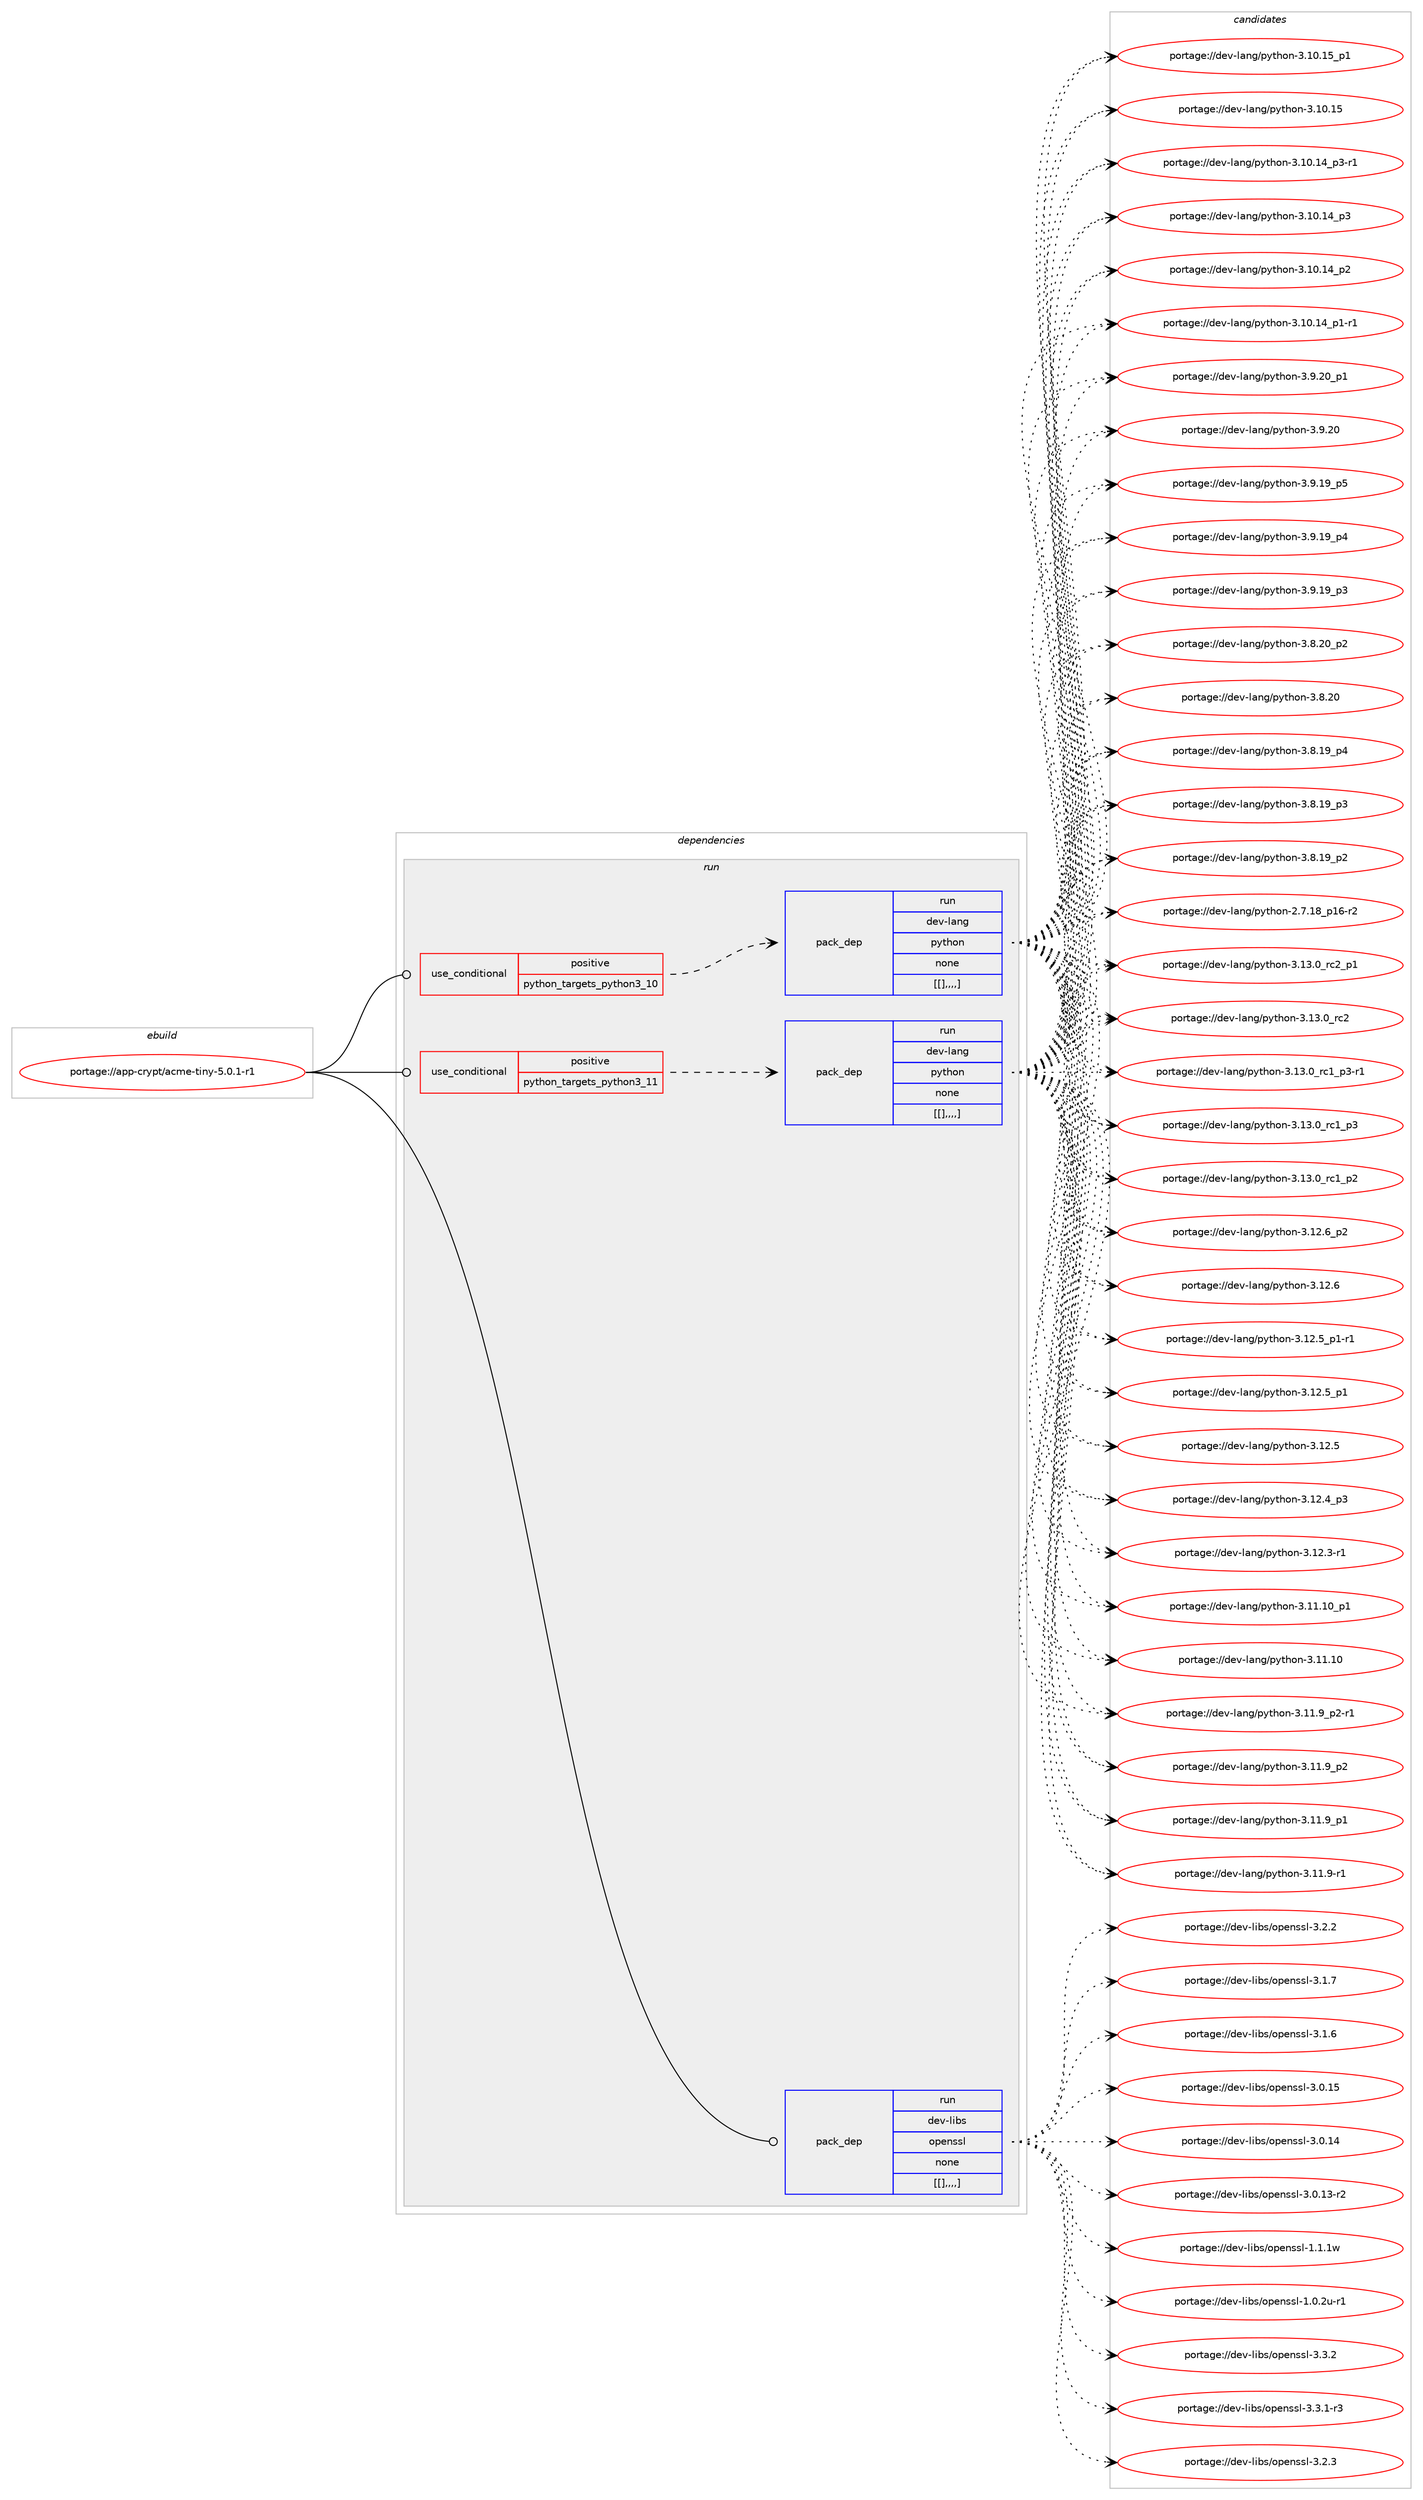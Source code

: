 digraph prolog {

# *************
# Graph options
# *************

newrank=true;
concentrate=true;
compound=true;
graph [rankdir=LR,fontname=Helvetica,fontsize=10,ranksep=1.5];#, ranksep=2.5, nodesep=0.2];
edge  [arrowhead=vee];
node  [fontname=Helvetica,fontsize=10];

# **********
# The ebuild
# **********

subgraph cluster_leftcol {
color=gray;
label=<<i>ebuild</i>>;
id [label="portage://app-crypt/acme-tiny-5.0.1-r1", color=red, width=4, href="../app-crypt/acme-tiny-5.0.1-r1.svg"];
}

# ****************
# The dependencies
# ****************

subgraph cluster_midcol {
color=gray;
label=<<i>dependencies</i>>;
subgraph cluster_compile {
fillcolor="#eeeeee";
style=filled;
label=<<i>compile</i>>;
}
subgraph cluster_compileandrun {
fillcolor="#eeeeee";
style=filled;
label=<<i>compile and run</i>>;
}
subgraph cluster_run {
fillcolor="#eeeeee";
style=filled;
label=<<i>run</i>>;
subgraph cond3499 {
dependency12759 [label=<<TABLE BORDER="0" CELLBORDER="1" CELLSPACING="0" CELLPADDING="4"><TR><TD ROWSPAN="3" CELLPADDING="10">use_conditional</TD></TR><TR><TD>positive</TD></TR><TR><TD>python_targets_python3_10</TD></TR></TABLE>>, shape=none, color=red];
subgraph pack9192 {
dependency12760 [label=<<TABLE BORDER="0" CELLBORDER="1" CELLSPACING="0" CELLPADDING="4" WIDTH="220"><TR><TD ROWSPAN="6" CELLPADDING="30">pack_dep</TD></TR><TR><TD WIDTH="110">run</TD></TR><TR><TD>dev-lang</TD></TR><TR><TD>python</TD></TR><TR><TD>none</TD></TR><TR><TD>[[],,,,]</TD></TR></TABLE>>, shape=none, color=blue];
}
dependency12759:e -> dependency12760:w [weight=20,style="dashed",arrowhead="vee"];
}
id:e -> dependency12759:w [weight=20,style="solid",arrowhead="odot"];
subgraph cond3500 {
dependency12761 [label=<<TABLE BORDER="0" CELLBORDER="1" CELLSPACING="0" CELLPADDING="4"><TR><TD ROWSPAN="3" CELLPADDING="10">use_conditional</TD></TR><TR><TD>positive</TD></TR><TR><TD>python_targets_python3_11</TD></TR></TABLE>>, shape=none, color=red];
subgraph pack9193 {
dependency12762 [label=<<TABLE BORDER="0" CELLBORDER="1" CELLSPACING="0" CELLPADDING="4" WIDTH="220"><TR><TD ROWSPAN="6" CELLPADDING="30">pack_dep</TD></TR><TR><TD WIDTH="110">run</TD></TR><TR><TD>dev-lang</TD></TR><TR><TD>python</TD></TR><TR><TD>none</TD></TR><TR><TD>[[],,,,]</TD></TR></TABLE>>, shape=none, color=blue];
}
dependency12761:e -> dependency12762:w [weight=20,style="dashed",arrowhead="vee"];
}
id:e -> dependency12761:w [weight=20,style="solid",arrowhead="odot"];
subgraph pack9194 {
dependency12763 [label=<<TABLE BORDER="0" CELLBORDER="1" CELLSPACING="0" CELLPADDING="4" WIDTH="220"><TR><TD ROWSPAN="6" CELLPADDING="30">pack_dep</TD></TR><TR><TD WIDTH="110">run</TD></TR><TR><TD>dev-libs</TD></TR><TR><TD>openssl</TD></TR><TR><TD>none</TD></TR><TR><TD>[[],,,,]</TD></TR></TABLE>>, shape=none, color=blue];
}
id:e -> dependency12763:w [weight=20,style="solid",arrowhead="odot"];
}
}

# **************
# The candidates
# **************

subgraph cluster_choices {
rank=same;
color=gray;
label=<<i>candidates</i>>;

subgraph choice9192 {
color=black;
nodesep=1;
choice100101118451089711010347112121116104111110455146495146489511499509511249 [label="portage://dev-lang/python-3.13.0_rc2_p1", color=red, width=4,href="../dev-lang/python-3.13.0_rc2_p1.svg"];
choice10010111845108971101034711212111610411111045514649514648951149950 [label="portage://dev-lang/python-3.13.0_rc2", color=red, width=4,href="../dev-lang/python-3.13.0_rc2.svg"];
choice1001011184510897110103471121211161041111104551464951464895114994995112514511449 [label="portage://dev-lang/python-3.13.0_rc1_p3-r1", color=red, width=4,href="../dev-lang/python-3.13.0_rc1_p3-r1.svg"];
choice100101118451089711010347112121116104111110455146495146489511499499511251 [label="portage://dev-lang/python-3.13.0_rc1_p3", color=red, width=4,href="../dev-lang/python-3.13.0_rc1_p3.svg"];
choice100101118451089711010347112121116104111110455146495146489511499499511250 [label="portage://dev-lang/python-3.13.0_rc1_p2", color=red, width=4,href="../dev-lang/python-3.13.0_rc1_p2.svg"];
choice100101118451089711010347112121116104111110455146495046549511250 [label="portage://dev-lang/python-3.12.6_p2", color=red, width=4,href="../dev-lang/python-3.12.6_p2.svg"];
choice10010111845108971101034711212111610411111045514649504654 [label="portage://dev-lang/python-3.12.6", color=red, width=4,href="../dev-lang/python-3.12.6.svg"];
choice1001011184510897110103471121211161041111104551464950465395112494511449 [label="portage://dev-lang/python-3.12.5_p1-r1", color=red, width=4,href="../dev-lang/python-3.12.5_p1-r1.svg"];
choice100101118451089711010347112121116104111110455146495046539511249 [label="portage://dev-lang/python-3.12.5_p1", color=red, width=4,href="../dev-lang/python-3.12.5_p1.svg"];
choice10010111845108971101034711212111610411111045514649504653 [label="portage://dev-lang/python-3.12.5", color=red, width=4,href="../dev-lang/python-3.12.5.svg"];
choice100101118451089711010347112121116104111110455146495046529511251 [label="portage://dev-lang/python-3.12.4_p3", color=red, width=4,href="../dev-lang/python-3.12.4_p3.svg"];
choice100101118451089711010347112121116104111110455146495046514511449 [label="portage://dev-lang/python-3.12.3-r1", color=red, width=4,href="../dev-lang/python-3.12.3-r1.svg"];
choice10010111845108971101034711212111610411111045514649494649489511249 [label="portage://dev-lang/python-3.11.10_p1", color=red, width=4,href="../dev-lang/python-3.11.10_p1.svg"];
choice1001011184510897110103471121211161041111104551464949464948 [label="portage://dev-lang/python-3.11.10", color=red, width=4,href="../dev-lang/python-3.11.10.svg"];
choice1001011184510897110103471121211161041111104551464949465795112504511449 [label="portage://dev-lang/python-3.11.9_p2-r1", color=red, width=4,href="../dev-lang/python-3.11.9_p2-r1.svg"];
choice100101118451089711010347112121116104111110455146494946579511250 [label="portage://dev-lang/python-3.11.9_p2", color=red, width=4,href="../dev-lang/python-3.11.9_p2.svg"];
choice100101118451089711010347112121116104111110455146494946579511249 [label="portage://dev-lang/python-3.11.9_p1", color=red, width=4,href="../dev-lang/python-3.11.9_p1.svg"];
choice100101118451089711010347112121116104111110455146494946574511449 [label="portage://dev-lang/python-3.11.9-r1", color=red, width=4,href="../dev-lang/python-3.11.9-r1.svg"];
choice10010111845108971101034711212111610411111045514649484649539511249 [label="portage://dev-lang/python-3.10.15_p1", color=red, width=4,href="../dev-lang/python-3.10.15_p1.svg"];
choice1001011184510897110103471121211161041111104551464948464953 [label="portage://dev-lang/python-3.10.15", color=red, width=4,href="../dev-lang/python-3.10.15.svg"];
choice100101118451089711010347112121116104111110455146494846495295112514511449 [label="portage://dev-lang/python-3.10.14_p3-r1", color=red, width=4,href="../dev-lang/python-3.10.14_p3-r1.svg"];
choice10010111845108971101034711212111610411111045514649484649529511251 [label="portage://dev-lang/python-3.10.14_p3", color=red, width=4,href="../dev-lang/python-3.10.14_p3.svg"];
choice10010111845108971101034711212111610411111045514649484649529511250 [label="portage://dev-lang/python-3.10.14_p2", color=red, width=4,href="../dev-lang/python-3.10.14_p2.svg"];
choice100101118451089711010347112121116104111110455146494846495295112494511449 [label="portage://dev-lang/python-3.10.14_p1-r1", color=red, width=4,href="../dev-lang/python-3.10.14_p1-r1.svg"];
choice100101118451089711010347112121116104111110455146574650489511249 [label="portage://dev-lang/python-3.9.20_p1", color=red, width=4,href="../dev-lang/python-3.9.20_p1.svg"];
choice10010111845108971101034711212111610411111045514657465048 [label="portage://dev-lang/python-3.9.20", color=red, width=4,href="../dev-lang/python-3.9.20.svg"];
choice100101118451089711010347112121116104111110455146574649579511253 [label="portage://dev-lang/python-3.9.19_p5", color=red, width=4,href="../dev-lang/python-3.9.19_p5.svg"];
choice100101118451089711010347112121116104111110455146574649579511252 [label="portage://dev-lang/python-3.9.19_p4", color=red, width=4,href="../dev-lang/python-3.9.19_p4.svg"];
choice100101118451089711010347112121116104111110455146574649579511251 [label="portage://dev-lang/python-3.9.19_p3", color=red, width=4,href="../dev-lang/python-3.9.19_p3.svg"];
choice100101118451089711010347112121116104111110455146564650489511250 [label="portage://dev-lang/python-3.8.20_p2", color=red, width=4,href="../dev-lang/python-3.8.20_p2.svg"];
choice10010111845108971101034711212111610411111045514656465048 [label="portage://dev-lang/python-3.8.20", color=red, width=4,href="../dev-lang/python-3.8.20.svg"];
choice100101118451089711010347112121116104111110455146564649579511252 [label="portage://dev-lang/python-3.8.19_p4", color=red, width=4,href="../dev-lang/python-3.8.19_p4.svg"];
choice100101118451089711010347112121116104111110455146564649579511251 [label="portage://dev-lang/python-3.8.19_p3", color=red, width=4,href="../dev-lang/python-3.8.19_p3.svg"];
choice100101118451089711010347112121116104111110455146564649579511250 [label="portage://dev-lang/python-3.8.19_p2", color=red, width=4,href="../dev-lang/python-3.8.19_p2.svg"];
choice100101118451089711010347112121116104111110455046554649569511249544511450 [label="portage://dev-lang/python-2.7.18_p16-r2", color=red, width=4,href="../dev-lang/python-2.7.18_p16-r2.svg"];
dependency12760:e -> choice100101118451089711010347112121116104111110455146495146489511499509511249:w [style=dotted,weight="100"];
dependency12760:e -> choice10010111845108971101034711212111610411111045514649514648951149950:w [style=dotted,weight="100"];
dependency12760:e -> choice1001011184510897110103471121211161041111104551464951464895114994995112514511449:w [style=dotted,weight="100"];
dependency12760:e -> choice100101118451089711010347112121116104111110455146495146489511499499511251:w [style=dotted,weight="100"];
dependency12760:e -> choice100101118451089711010347112121116104111110455146495146489511499499511250:w [style=dotted,weight="100"];
dependency12760:e -> choice100101118451089711010347112121116104111110455146495046549511250:w [style=dotted,weight="100"];
dependency12760:e -> choice10010111845108971101034711212111610411111045514649504654:w [style=dotted,weight="100"];
dependency12760:e -> choice1001011184510897110103471121211161041111104551464950465395112494511449:w [style=dotted,weight="100"];
dependency12760:e -> choice100101118451089711010347112121116104111110455146495046539511249:w [style=dotted,weight="100"];
dependency12760:e -> choice10010111845108971101034711212111610411111045514649504653:w [style=dotted,weight="100"];
dependency12760:e -> choice100101118451089711010347112121116104111110455146495046529511251:w [style=dotted,weight="100"];
dependency12760:e -> choice100101118451089711010347112121116104111110455146495046514511449:w [style=dotted,weight="100"];
dependency12760:e -> choice10010111845108971101034711212111610411111045514649494649489511249:w [style=dotted,weight="100"];
dependency12760:e -> choice1001011184510897110103471121211161041111104551464949464948:w [style=dotted,weight="100"];
dependency12760:e -> choice1001011184510897110103471121211161041111104551464949465795112504511449:w [style=dotted,weight="100"];
dependency12760:e -> choice100101118451089711010347112121116104111110455146494946579511250:w [style=dotted,weight="100"];
dependency12760:e -> choice100101118451089711010347112121116104111110455146494946579511249:w [style=dotted,weight="100"];
dependency12760:e -> choice100101118451089711010347112121116104111110455146494946574511449:w [style=dotted,weight="100"];
dependency12760:e -> choice10010111845108971101034711212111610411111045514649484649539511249:w [style=dotted,weight="100"];
dependency12760:e -> choice1001011184510897110103471121211161041111104551464948464953:w [style=dotted,weight="100"];
dependency12760:e -> choice100101118451089711010347112121116104111110455146494846495295112514511449:w [style=dotted,weight="100"];
dependency12760:e -> choice10010111845108971101034711212111610411111045514649484649529511251:w [style=dotted,weight="100"];
dependency12760:e -> choice10010111845108971101034711212111610411111045514649484649529511250:w [style=dotted,weight="100"];
dependency12760:e -> choice100101118451089711010347112121116104111110455146494846495295112494511449:w [style=dotted,weight="100"];
dependency12760:e -> choice100101118451089711010347112121116104111110455146574650489511249:w [style=dotted,weight="100"];
dependency12760:e -> choice10010111845108971101034711212111610411111045514657465048:w [style=dotted,weight="100"];
dependency12760:e -> choice100101118451089711010347112121116104111110455146574649579511253:w [style=dotted,weight="100"];
dependency12760:e -> choice100101118451089711010347112121116104111110455146574649579511252:w [style=dotted,weight="100"];
dependency12760:e -> choice100101118451089711010347112121116104111110455146574649579511251:w [style=dotted,weight="100"];
dependency12760:e -> choice100101118451089711010347112121116104111110455146564650489511250:w [style=dotted,weight="100"];
dependency12760:e -> choice10010111845108971101034711212111610411111045514656465048:w [style=dotted,weight="100"];
dependency12760:e -> choice100101118451089711010347112121116104111110455146564649579511252:w [style=dotted,weight="100"];
dependency12760:e -> choice100101118451089711010347112121116104111110455146564649579511251:w [style=dotted,weight="100"];
dependency12760:e -> choice100101118451089711010347112121116104111110455146564649579511250:w [style=dotted,weight="100"];
dependency12760:e -> choice100101118451089711010347112121116104111110455046554649569511249544511450:w [style=dotted,weight="100"];
}
subgraph choice9193 {
color=black;
nodesep=1;
choice100101118451089711010347112121116104111110455146495146489511499509511249 [label="portage://dev-lang/python-3.13.0_rc2_p1", color=red, width=4,href="../dev-lang/python-3.13.0_rc2_p1.svg"];
choice10010111845108971101034711212111610411111045514649514648951149950 [label="portage://dev-lang/python-3.13.0_rc2", color=red, width=4,href="../dev-lang/python-3.13.0_rc2.svg"];
choice1001011184510897110103471121211161041111104551464951464895114994995112514511449 [label="portage://dev-lang/python-3.13.0_rc1_p3-r1", color=red, width=4,href="../dev-lang/python-3.13.0_rc1_p3-r1.svg"];
choice100101118451089711010347112121116104111110455146495146489511499499511251 [label="portage://dev-lang/python-3.13.0_rc1_p3", color=red, width=4,href="../dev-lang/python-3.13.0_rc1_p3.svg"];
choice100101118451089711010347112121116104111110455146495146489511499499511250 [label="portage://dev-lang/python-3.13.0_rc1_p2", color=red, width=4,href="../dev-lang/python-3.13.0_rc1_p2.svg"];
choice100101118451089711010347112121116104111110455146495046549511250 [label="portage://dev-lang/python-3.12.6_p2", color=red, width=4,href="../dev-lang/python-3.12.6_p2.svg"];
choice10010111845108971101034711212111610411111045514649504654 [label="portage://dev-lang/python-3.12.6", color=red, width=4,href="../dev-lang/python-3.12.6.svg"];
choice1001011184510897110103471121211161041111104551464950465395112494511449 [label="portage://dev-lang/python-3.12.5_p1-r1", color=red, width=4,href="../dev-lang/python-3.12.5_p1-r1.svg"];
choice100101118451089711010347112121116104111110455146495046539511249 [label="portage://dev-lang/python-3.12.5_p1", color=red, width=4,href="../dev-lang/python-3.12.5_p1.svg"];
choice10010111845108971101034711212111610411111045514649504653 [label="portage://dev-lang/python-3.12.5", color=red, width=4,href="../dev-lang/python-3.12.5.svg"];
choice100101118451089711010347112121116104111110455146495046529511251 [label="portage://dev-lang/python-3.12.4_p3", color=red, width=4,href="../dev-lang/python-3.12.4_p3.svg"];
choice100101118451089711010347112121116104111110455146495046514511449 [label="portage://dev-lang/python-3.12.3-r1", color=red, width=4,href="../dev-lang/python-3.12.3-r1.svg"];
choice10010111845108971101034711212111610411111045514649494649489511249 [label="portage://dev-lang/python-3.11.10_p1", color=red, width=4,href="../dev-lang/python-3.11.10_p1.svg"];
choice1001011184510897110103471121211161041111104551464949464948 [label="portage://dev-lang/python-3.11.10", color=red, width=4,href="../dev-lang/python-3.11.10.svg"];
choice1001011184510897110103471121211161041111104551464949465795112504511449 [label="portage://dev-lang/python-3.11.9_p2-r1", color=red, width=4,href="../dev-lang/python-3.11.9_p2-r1.svg"];
choice100101118451089711010347112121116104111110455146494946579511250 [label="portage://dev-lang/python-3.11.9_p2", color=red, width=4,href="../dev-lang/python-3.11.9_p2.svg"];
choice100101118451089711010347112121116104111110455146494946579511249 [label="portage://dev-lang/python-3.11.9_p1", color=red, width=4,href="../dev-lang/python-3.11.9_p1.svg"];
choice100101118451089711010347112121116104111110455146494946574511449 [label="portage://dev-lang/python-3.11.9-r1", color=red, width=4,href="../dev-lang/python-3.11.9-r1.svg"];
choice10010111845108971101034711212111610411111045514649484649539511249 [label="portage://dev-lang/python-3.10.15_p1", color=red, width=4,href="../dev-lang/python-3.10.15_p1.svg"];
choice1001011184510897110103471121211161041111104551464948464953 [label="portage://dev-lang/python-3.10.15", color=red, width=4,href="../dev-lang/python-3.10.15.svg"];
choice100101118451089711010347112121116104111110455146494846495295112514511449 [label="portage://dev-lang/python-3.10.14_p3-r1", color=red, width=4,href="../dev-lang/python-3.10.14_p3-r1.svg"];
choice10010111845108971101034711212111610411111045514649484649529511251 [label="portage://dev-lang/python-3.10.14_p3", color=red, width=4,href="../dev-lang/python-3.10.14_p3.svg"];
choice10010111845108971101034711212111610411111045514649484649529511250 [label="portage://dev-lang/python-3.10.14_p2", color=red, width=4,href="../dev-lang/python-3.10.14_p2.svg"];
choice100101118451089711010347112121116104111110455146494846495295112494511449 [label="portage://dev-lang/python-3.10.14_p1-r1", color=red, width=4,href="../dev-lang/python-3.10.14_p1-r1.svg"];
choice100101118451089711010347112121116104111110455146574650489511249 [label="portage://dev-lang/python-3.9.20_p1", color=red, width=4,href="../dev-lang/python-3.9.20_p1.svg"];
choice10010111845108971101034711212111610411111045514657465048 [label="portage://dev-lang/python-3.9.20", color=red, width=4,href="../dev-lang/python-3.9.20.svg"];
choice100101118451089711010347112121116104111110455146574649579511253 [label="portage://dev-lang/python-3.9.19_p5", color=red, width=4,href="../dev-lang/python-3.9.19_p5.svg"];
choice100101118451089711010347112121116104111110455146574649579511252 [label="portage://dev-lang/python-3.9.19_p4", color=red, width=4,href="../dev-lang/python-3.9.19_p4.svg"];
choice100101118451089711010347112121116104111110455146574649579511251 [label="portage://dev-lang/python-3.9.19_p3", color=red, width=4,href="../dev-lang/python-3.9.19_p3.svg"];
choice100101118451089711010347112121116104111110455146564650489511250 [label="portage://dev-lang/python-3.8.20_p2", color=red, width=4,href="../dev-lang/python-3.8.20_p2.svg"];
choice10010111845108971101034711212111610411111045514656465048 [label="portage://dev-lang/python-3.8.20", color=red, width=4,href="../dev-lang/python-3.8.20.svg"];
choice100101118451089711010347112121116104111110455146564649579511252 [label="portage://dev-lang/python-3.8.19_p4", color=red, width=4,href="../dev-lang/python-3.8.19_p4.svg"];
choice100101118451089711010347112121116104111110455146564649579511251 [label="portage://dev-lang/python-3.8.19_p3", color=red, width=4,href="../dev-lang/python-3.8.19_p3.svg"];
choice100101118451089711010347112121116104111110455146564649579511250 [label="portage://dev-lang/python-3.8.19_p2", color=red, width=4,href="../dev-lang/python-3.8.19_p2.svg"];
choice100101118451089711010347112121116104111110455046554649569511249544511450 [label="portage://dev-lang/python-2.7.18_p16-r2", color=red, width=4,href="../dev-lang/python-2.7.18_p16-r2.svg"];
dependency12762:e -> choice100101118451089711010347112121116104111110455146495146489511499509511249:w [style=dotted,weight="100"];
dependency12762:e -> choice10010111845108971101034711212111610411111045514649514648951149950:w [style=dotted,weight="100"];
dependency12762:e -> choice1001011184510897110103471121211161041111104551464951464895114994995112514511449:w [style=dotted,weight="100"];
dependency12762:e -> choice100101118451089711010347112121116104111110455146495146489511499499511251:w [style=dotted,weight="100"];
dependency12762:e -> choice100101118451089711010347112121116104111110455146495146489511499499511250:w [style=dotted,weight="100"];
dependency12762:e -> choice100101118451089711010347112121116104111110455146495046549511250:w [style=dotted,weight="100"];
dependency12762:e -> choice10010111845108971101034711212111610411111045514649504654:w [style=dotted,weight="100"];
dependency12762:e -> choice1001011184510897110103471121211161041111104551464950465395112494511449:w [style=dotted,weight="100"];
dependency12762:e -> choice100101118451089711010347112121116104111110455146495046539511249:w [style=dotted,weight="100"];
dependency12762:e -> choice10010111845108971101034711212111610411111045514649504653:w [style=dotted,weight="100"];
dependency12762:e -> choice100101118451089711010347112121116104111110455146495046529511251:w [style=dotted,weight="100"];
dependency12762:e -> choice100101118451089711010347112121116104111110455146495046514511449:w [style=dotted,weight="100"];
dependency12762:e -> choice10010111845108971101034711212111610411111045514649494649489511249:w [style=dotted,weight="100"];
dependency12762:e -> choice1001011184510897110103471121211161041111104551464949464948:w [style=dotted,weight="100"];
dependency12762:e -> choice1001011184510897110103471121211161041111104551464949465795112504511449:w [style=dotted,weight="100"];
dependency12762:e -> choice100101118451089711010347112121116104111110455146494946579511250:w [style=dotted,weight="100"];
dependency12762:e -> choice100101118451089711010347112121116104111110455146494946579511249:w [style=dotted,weight="100"];
dependency12762:e -> choice100101118451089711010347112121116104111110455146494946574511449:w [style=dotted,weight="100"];
dependency12762:e -> choice10010111845108971101034711212111610411111045514649484649539511249:w [style=dotted,weight="100"];
dependency12762:e -> choice1001011184510897110103471121211161041111104551464948464953:w [style=dotted,weight="100"];
dependency12762:e -> choice100101118451089711010347112121116104111110455146494846495295112514511449:w [style=dotted,weight="100"];
dependency12762:e -> choice10010111845108971101034711212111610411111045514649484649529511251:w [style=dotted,weight="100"];
dependency12762:e -> choice10010111845108971101034711212111610411111045514649484649529511250:w [style=dotted,weight="100"];
dependency12762:e -> choice100101118451089711010347112121116104111110455146494846495295112494511449:w [style=dotted,weight="100"];
dependency12762:e -> choice100101118451089711010347112121116104111110455146574650489511249:w [style=dotted,weight="100"];
dependency12762:e -> choice10010111845108971101034711212111610411111045514657465048:w [style=dotted,weight="100"];
dependency12762:e -> choice100101118451089711010347112121116104111110455146574649579511253:w [style=dotted,weight="100"];
dependency12762:e -> choice100101118451089711010347112121116104111110455146574649579511252:w [style=dotted,weight="100"];
dependency12762:e -> choice100101118451089711010347112121116104111110455146574649579511251:w [style=dotted,weight="100"];
dependency12762:e -> choice100101118451089711010347112121116104111110455146564650489511250:w [style=dotted,weight="100"];
dependency12762:e -> choice10010111845108971101034711212111610411111045514656465048:w [style=dotted,weight="100"];
dependency12762:e -> choice100101118451089711010347112121116104111110455146564649579511252:w [style=dotted,weight="100"];
dependency12762:e -> choice100101118451089711010347112121116104111110455146564649579511251:w [style=dotted,weight="100"];
dependency12762:e -> choice100101118451089711010347112121116104111110455146564649579511250:w [style=dotted,weight="100"];
dependency12762:e -> choice100101118451089711010347112121116104111110455046554649569511249544511450:w [style=dotted,weight="100"];
}
subgraph choice9194 {
color=black;
nodesep=1;
choice100101118451081059811547111112101110115115108455146514650 [label="portage://dev-libs/openssl-3.3.2", color=red, width=4,href="../dev-libs/openssl-3.3.2.svg"];
choice1001011184510810598115471111121011101151151084551465146494511451 [label="portage://dev-libs/openssl-3.3.1-r3", color=red, width=4,href="../dev-libs/openssl-3.3.1-r3.svg"];
choice100101118451081059811547111112101110115115108455146504651 [label="portage://dev-libs/openssl-3.2.3", color=red, width=4,href="../dev-libs/openssl-3.2.3.svg"];
choice100101118451081059811547111112101110115115108455146504650 [label="portage://dev-libs/openssl-3.2.2", color=red, width=4,href="../dev-libs/openssl-3.2.2.svg"];
choice100101118451081059811547111112101110115115108455146494655 [label="portage://dev-libs/openssl-3.1.7", color=red, width=4,href="../dev-libs/openssl-3.1.7.svg"];
choice100101118451081059811547111112101110115115108455146494654 [label="portage://dev-libs/openssl-3.1.6", color=red, width=4,href="../dev-libs/openssl-3.1.6.svg"];
choice10010111845108105981154711111210111011511510845514648464953 [label="portage://dev-libs/openssl-3.0.15", color=red, width=4,href="../dev-libs/openssl-3.0.15.svg"];
choice10010111845108105981154711111210111011511510845514648464952 [label="portage://dev-libs/openssl-3.0.14", color=red, width=4,href="../dev-libs/openssl-3.0.14.svg"];
choice100101118451081059811547111112101110115115108455146484649514511450 [label="portage://dev-libs/openssl-3.0.13-r2", color=red, width=4,href="../dev-libs/openssl-3.0.13-r2.svg"];
choice100101118451081059811547111112101110115115108454946494649119 [label="portage://dev-libs/openssl-1.1.1w", color=red, width=4,href="../dev-libs/openssl-1.1.1w.svg"];
choice1001011184510810598115471111121011101151151084549464846501174511449 [label="portage://dev-libs/openssl-1.0.2u-r1", color=red, width=4,href="../dev-libs/openssl-1.0.2u-r1.svg"];
dependency12763:e -> choice100101118451081059811547111112101110115115108455146514650:w [style=dotted,weight="100"];
dependency12763:e -> choice1001011184510810598115471111121011101151151084551465146494511451:w [style=dotted,weight="100"];
dependency12763:e -> choice100101118451081059811547111112101110115115108455146504651:w [style=dotted,weight="100"];
dependency12763:e -> choice100101118451081059811547111112101110115115108455146504650:w [style=dotted,weight="100"];
dependency12763:e -> choice100101118451081059811547111112101110115115108455146494655:w [style=dotted,weight="100"];
dependency12763:e -> choice100101118451081059811547111112101110115115108455146494654:w [style=dotted,weight="100"];
dependency12763:e -> choice10010111845108105981154711111210111011511510845514648464953:w [style=dotted,weight="100"];
dependency12763:e -> choice10010111845108105981154711111210111011511510845514648464952:w [style=dotted,weight="100"];
dependency12763:e -> choice100101118451081059811547111112101110115115108455146484649514511450:w [style=dotted,weight="100"];
dependency12763:e -> choice100101118451081059811547111112101110115115108454946494649119:w [style=dotted,weight="100"];
dependency12763:e -> choice1001011184510810598115471111121011101151151084549464846501174511449:w [style=dotted,weight="100"];
}
}

}

